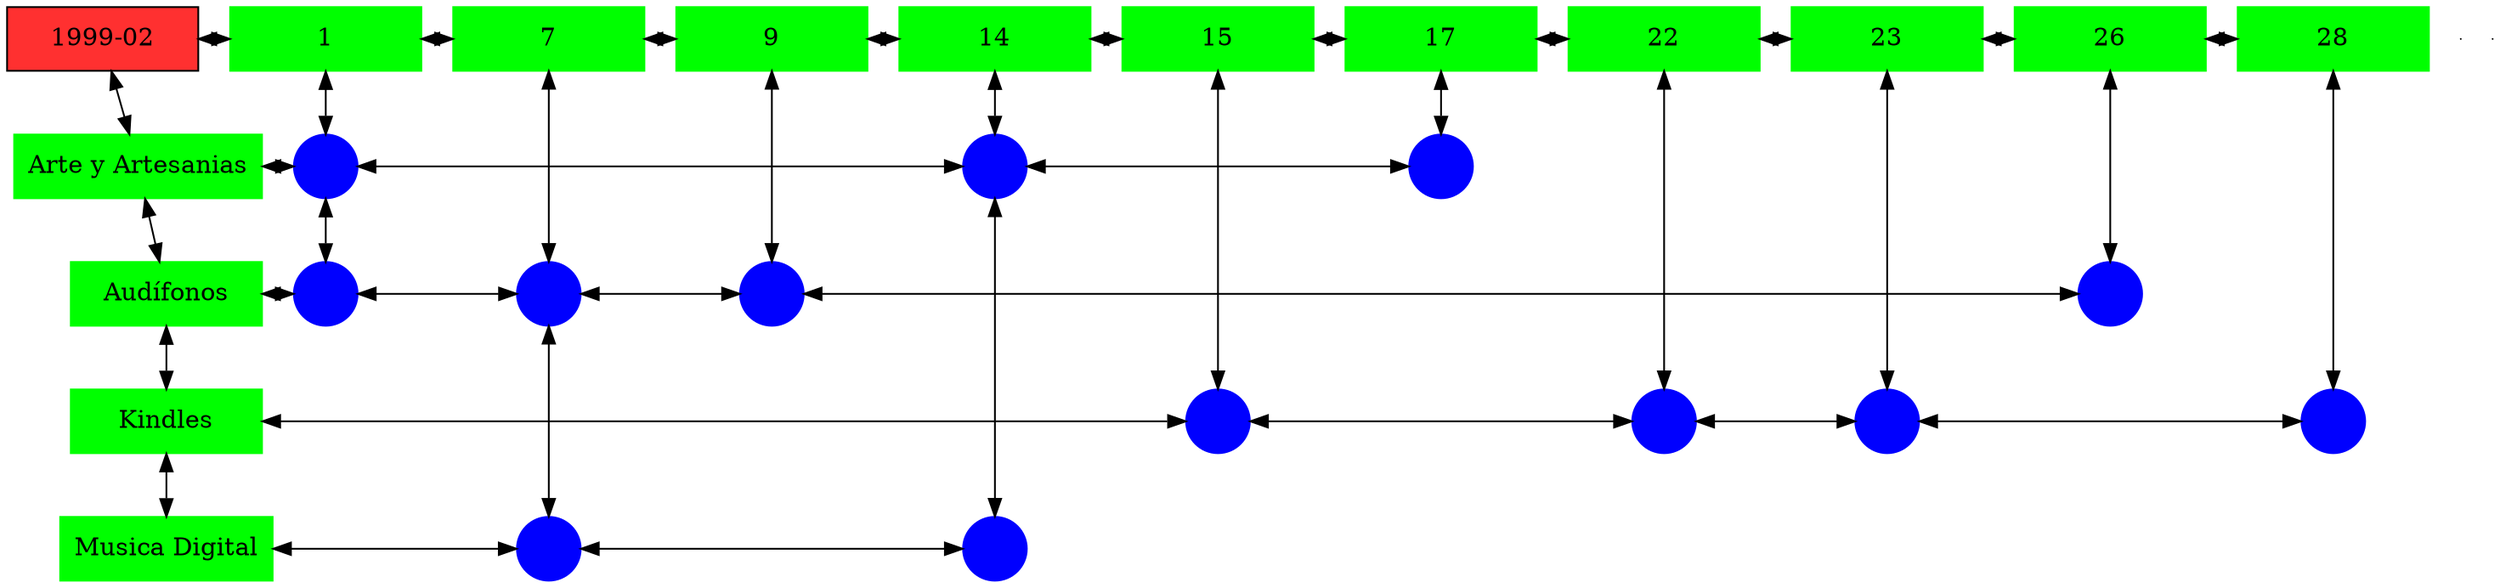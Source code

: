 digraph G{
node[shape="box"];
nodeMt[ label = "1999-02", width = 1.5, style = filled, fillcolor = firebrick1, group = 1 ];
e0[ shape = point, width = 0 ];
e1[ shape = point, width = 0 ];
node0xc0020d58b0[label="1",color=green,style =filled,width = 1.5 group=1];
nodeMt->node0xc0020d58b0[dir="both"];
{rank=same;nodeMt;node0xc0020d58b0;}
node0xc00218fa90[label="7",color=green,style =filled,width = 1.5 group=7];
node0xc0020d58b0->node0xc00218fa90[dir="both"];
{rank=same;node0xc0020d58b0;node0xc00218fa90;}
node0xc0021b5cc0[label="9",color=green,style =filled,width = 1.5 group=9];
node0xc00218fa90->node0xc0021b5cc0[dir="both"];
{rank=same;node0xc00218fa90;node0xc0021b5cc0;}
node0xc001e96230[label="14",color=green,style =filled,width = 1.5 group=14];
node0xc0021b5cc0->node0xc001e96230[dir="both"];
{rank=same;node0xc0021b5cc0;node0xc001e96230;}
node0xc001fc34f0[label="15",color=green,style =filled,width = 1.5 group=15];
node0xc001e96230->node0xc001fc34f0[dir="both"];
{rank=same;node0xc001e96230;node0xc001fc34f0;}
node0xc0022e44b0[label="17",color=green,style =filled,width = 1.5 group=17];
node0xc001fc34f0->node0xc0022e44b0[dir="both"];
{rank=same;node0xc001fc34f0;node0xc0022e44b0;}
node0xc001fce690[label="22",color=green,style =filled,width = 1.5 group=22];
node0xc0022e44b0->node0xc001fce690[dir="both"];
{rank=same;node0xc0022e44b0;node0xc001fce690;}
node0xc002159900[label="23",color=green,style =filled,width = 1.5 group=23];
node0xc001fce690->node0xc002159900[dir="both"];
{rank=same;node0xc001fce690;node0xc002159900;}
node0xc002238870[label="26",color=green,style =filled,width = 1.5 group=26];
node0xc002159900->node0xc002238870[dir="both"];
{rank=same;node0xc002159900;node0xc002238870;}
node0xc0022847d0[label="28",color=green,style =filled,width = 1.5 group=28];
node0xc002238870->node0xc0022847d0[dir="both"];
{rank=same;node0xc002238870;node0xc0022847d0;}
node0xc002103270[label="Arte y Artesanias",color=green,style =filled width = 1.5 group=1];
node0xc0022c6780[label="",color=blue,style =filled, width = 0.5 group=1 shape=circle];
node0xc002103270->node0xc0022c6780[dir="both"];
{rank=same;node0xc002103270;node0xc0022c6780;}
node0xc0020ff700[label="",color=blue,style =filled, width = 0.5 group=14 shape=circle];
node0xc0022c6780->node0xc0020ff700[dir="both"];
{rank=same;node0xc0020ff700;node0xc0022c6780;}
node0xc0022dcf00[label="",color=blue,style =filled, width = 0.5 group=17 shape=circle];
node0xc0020ff700->node0xc0022dcf00[dir="both"];
{rank=same;node0xc0022dcf00;node0xc0020ff700;}
node0xc0020d5860[label="Audífonos",color=green,style =filled width = 1.5 group=1];
node0xc0020d9180[label="",color=blue,style =filled, width = 0.5 group=1 shape=circle];
node0xc0020d5860->node0xc0020d9180[dir="both"];
{rank=same;node0xc0020d5860;node0xc0020d9180;}
node0xc002198c80[label="",color=blue,style =filled, width = 0.5 group=7 shape=circle];
node0xc0020d9180->node0xc002198c80[dir="both"];
{rank=same;node0xc002198c80;node0xc0020d9180;}
node0xc0021c2780[label="",color=blue,style =filled, width = 0.5 group=9 shape=circle];
node0xc002198c80->node0xc0021c2780[dir="both"];
{rank=same;node0xc0021c2780;node0xc002198c80;}
node0xc002233600[label="",color=blue,style =filled, width = 0.5 group=26 shape=circle];
node0xc0021c2780->node0xc002233600[dir="both"];
{rank=same;node0xc002233600;node0xc0021c2780;}
node0xc001fc34a0[label="Kindles",color=green,style =filled width = 1.5 group=1];
node0xc001fc6280[label="",color=blue,style =filled, width = 0.5 group=15 shape=circle];
node0xc001fc34a0->node0xc001fc6280[dir="both"];
{rank=same;node0xc001fc34a0;node0xc001fc6280;}
node0xc001fc6f00[label="",color=blue,style =filled, width = 0.5 group=22 shape=circle];
node0xc001fc6280->node0xc001fc6f00[dir="both"];
{rank=same;node0xc001fc6f00;node0xc001fc6280;}
node0xc002157980[label="",color=blue,style =filled, width = 0.5 group=23 shape=circle];
node0xc001fc6f00->node0xc002157980[dir="both"];
{rank=same;node0xc002157980;node0xc001fc6f00;}
node0xc002286500[label="",color=blue,style =filled, width = 0.5 group=28 shape=circle];
node0xc002157980->node0xc002286500[dir="both"];
{rank=same;node0xc002286500;node0xc002157980;}
node0xc001e961e0[label="Musica Digital",color=green,style =filled width = 1.5 group=1];
node0xc002287e80[label="",color=blue,style =filled, width = 0.5 group=7 shape=circle];
node0xc001e961e0->node0xc002287e80[dir="both"];
{rank=same;node0xc001e961e0;node0xc002287e80;}
node0xc001e8af80[label="",color=blue,style =filled, width = 0.5 group=14 shape=circle];
node0xc002287e80->node0xc001e8af80[dir="both"];
{rank=same;node0xc001e8af80;node0xc002287e80;}
node0xc0020d58b0->node0xc0022c6780[dir="both"];
node0xc0022c6780->node0xc0020d9180[dir="both"];
node0xc00218fa90->node0xc002198c80[dir="both"];
node0xc002198c80->node0xc002287e80[dir="both"];
node0xc0021b5cc0->node0xc0021c2780[dir="both"];
node0xc001e96230->node0xc0020ff700[dir="both"];
node0xc0020ff700->node0xc001e8af80[dir="both"];
node0xc001fc34f0->node0xc001fc6280[dir="both"];
node0xc0022e44b0->node0xc0022dcf00[dir="both"];
node0xc001fce690->node0xc001fc6f00[dir="both"];
node0xc002159900->node0xc002157980[dir="both"];
node0xc002238870->node0xc002233600[dir="both"];
node0xc0022847d0->node0xc002286500[dir="both"];
nodeMt->node0xc002103270[dir="both"];
node0xc002103270->node0xc0020d5860[dir="both"];
node0xc0020d5860->node0xc001fc34a0[dir="both"];
node0xc001fc34a0->node0xc001e961e0[dir="both"];
}
